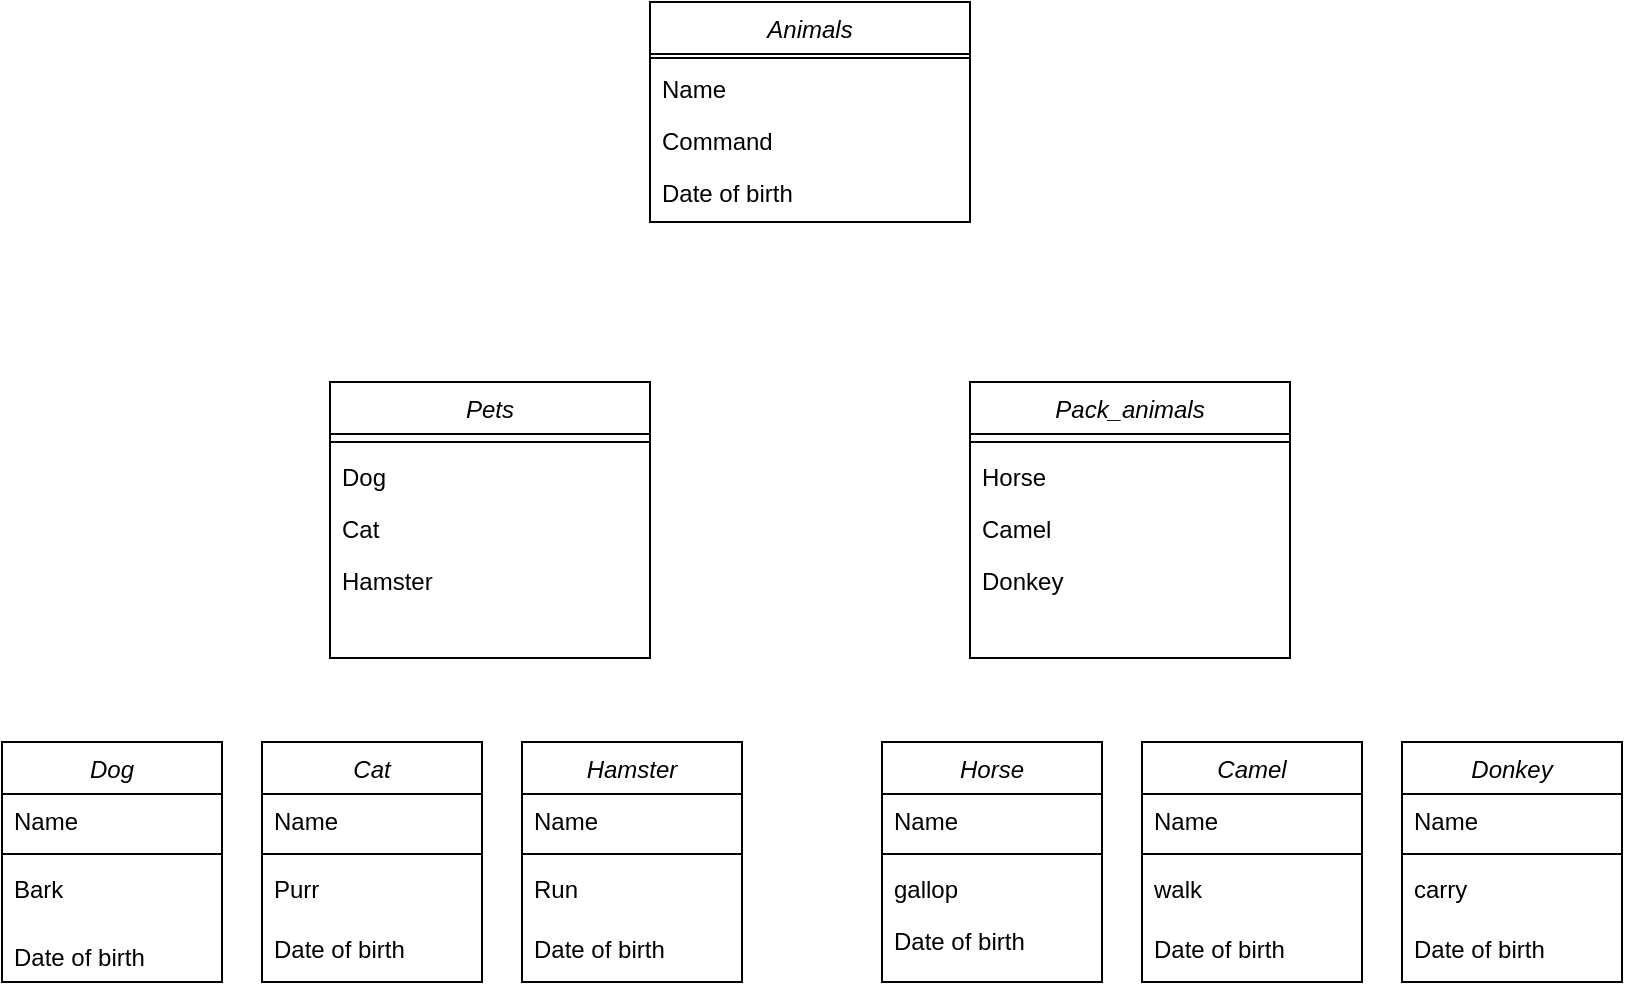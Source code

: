 <mxfile version="21.1.8" type="device">
  <diagram id="C5RBs43oDa-KdzZeNtuy" name="Page-1">
    <mxGraphModel dx="1114" dy="576" grid="1" gridSize="10" guides="1" tooltips="1" connect="1" arrows="1" fold="1" page="1" pageScale="1" pageWidth="827" pageHeight="1169" math="0" shadow="0">
      <root>
        <mxCell id="WIyWlLk6GJQsqaUBKTNV-0" />
        <mxCell id="WIyWlLk6GJQsqaUBKTNV-1" parent="WIyWlLk6GJQsqaUBKTNV-0" />
        <mxCell id="zkfFHV4jXpPFQw0GAbJ--0" value="Animals" style="swimlane;fontStyle=2;align=center;verticalAlign=top;childLayout=stackLayout;horizontal=1;startSize=26;horizontalStack=0;resizeParent=1;resizeLast=0;collapsible=1;marginBottom=0;rounded=0;shadow=0;strokeWidth=1;" parent="WIyWlLk6GJQsqaUBKTNV-1" vertex="1">
          <mxGeometry x="334" y="20" width="160" height="110" as="geometry">
            <mxRectangle x="230" y="140" width="160" height="26" as="alternateBounds" />
          </mxGeometry>
        </mxCell>
        <mxCell id="zkfFHV4jXpPFQw0GAbJ--4" value="" style="line;html=1;strokeWidth=1;align=left;verticalAlign=middle;spacingTop=-1;spacingLeft=3;spacingRight=3;rotatable=0;labelPosition=right;points=[];portConstraint=eastwest;" parent="zkfFHV4jXpPFQw0GAbJ--0" vertex="1">
          <mxGeometry y="26" width="160" height="4" as="geometry" />
        </mxCell>
        <mxCell id="HbKt0X6A09QCfkEnbSoC-3" value="Name" style="text;align=left;verticalAlign=top;spacingLeft=4;spacingRight=4;overflow=hidden;rotatable=0;points=[[0,0.5],[1,0.5]];portConstraint=eastwest;" vertex="1" parent="zkfFHV4jXpPFQw0GAbJ--0">
          <mxGeometry y="30" width="160" height="26" as="geometry" />
        </mxCell>
        <mxCell id="HbKt0X6A09QCfkEnbSoC-4" value="Command" style="text;align=left;verticalAlign=top;spacingLeft=4;spacingRight=4;overflow=hidden;rotatable=0;points=[[0,0.5],[1,0.5]];portConstraint=eastwest;" vertex="1" parent="zkfFHV4jXpPFQw0GAbJ--0">
          <mxGeometry y="56" width="160" height="26" as="geometry" />
        </mxCell>
        <mxCell id="HbKt0X6A09QCfkEnbSoC-22" value="Date of birth" style="text;align=left;verticalAlign=top;spacingLeft=4;spacingRight=4;overflow=hidden;rotatable=0;points=[[0,0.5],[1,0.5]];portConstraint=eastwest;" vertex="1" parent="zkfFHV4jXpPFQw0GAbJ--0">
          <mxGeometry y="82" width="160" height="26" as="geometry" />
        </mxCell>
        <mxCell id="MiLmbONVeYe6W8pyAvVv-0" value="Pack_animals" style="swimlane;fontStyle=2;align=center;verticalAlign=top;childLayout=stackLayout;horizontal=1;startSize=26;horizontalStack=0;resizeParent=1;resizeLast=0;collapsible=1;marginBottom=0;rounded=0;shadow=0;strokeWidth=1;" parent="WIyWlLk6GJQsqaUBKTNV-1" vertex="1">
          <mxGeometry x="494" y="210" width="160" height="138" as="geometry">
            <mxRectangle x="230" y="140" width="160" height="26" as="alternateBounds" />
          </mxGeometry>
        </mxCell>
        <mxCell id="MiLmbONVeYe6W8pyAvVv-2" value="" style="line;html=1;strokeWidth=1;align=left;verticalAlign=middle;spacingTop=-1;spacingLeft=3;spacingRight=3;rotatable=0;labelPosition=right;points=[];portConstraint=eastwest;" parent="MiLmbONVeYe6W8pyAvVv-0" vertex="1">
          <mxGeometry y="26" width="160" height="8" as="geometry" />
        </mxCell>
        <mxCell id="HbKt0X6A09QCfkEnbSoC-5" value="Horse" style="text;align=left;verticalAlign=top;spacingLeft=4;spacingRight=4;overflow=hidden;rotatable=0;points=[[0,0.5],[1,0.5]];portConstraint=eastwest;" vertex="1" parent="MiLmbONVeYe6W8pyAvVv-0">
          <mxGeometry y="34" width="160" height="26" as="geometry" />
        </mxCell>
        <mxCell id="HbKt0X6A09QCfkEnbSoC-6" value="Camel" style="text;align=left;verticalAlign=top;spacingLeft=4;spacingRight=4;overflow=hidden;rotatable=0;points=[[0,0.5],[1,0.5]];portConstraint=eastwest;" vertex="1" parent="MiLmbONVeYe6W8pyAvVv-0">
          <mxGeometry y="60" width="160" height="26" as="geometry" />
        </mxCell>
        <mxCell id="HbKt0X6A09QCfkEnbSoC-7" value="Donkey" style="text;align=left;verticalAlign=top;spacingLeft=4;spacingRight=4;overflow=hidden;rotatable=0;points=[[0,0.5],[1,0.5]];portConstraint=eastwest;" vertex="1" parent="MiLmbONVeYe6W8pyAvVv-0">
          <mxGeometry y="86" width="160" height="26" as="geometry" />
        </mxCell>
        <mxCell id="MiLmbONVeYe6W8pyAvVv-3" value="Pets" style="swimlane;fontStyle=2;align=center;verticalAlign=top;childLayout=stackLayout;horizontal=1;startSize=26;horizontalStack=0;resizeParent=1;resizeLast=0;collapsible=1;marginBottom=0;rounded=0;shadow=0;strokeWidth=1;" parent="WIyWlLk6GJQsqaUBKTNV-1" vertex="1">
          <mxGeometry x="174" y="210" width="160" height="138" as="geometry">
            <mxRectangle x="230" y="140" width="160" height="26" as="alternateBounds" />
          </mxGeometry>
        </mxCell>
        <mxCell id="MiLmbONVeYe6W8pyAvVv-5" value="" style="line;html=1;strokeWidth=1;align=left;verticalAlign=middle;spacingTop=-1;spacingLeft=3;spacingRight=3;rotatable=0;labelPosition=right;points=[];portConstraint=eastwest;" parent="MiLmbONVeYe6W8pyAvVv-3" vertex="1">
          <mxGeometry y="26" width="160" height="8" as="geometry" />
        </mxCell>
        <mxCell id="HbKt0X6A09QCfkEnbSoC-0" value="Dog" style="text;align=left;verticalAlign=top;spacingLeft=4;spacingRight=4;overflow=hidden;rotatable=0;points=[[0,0.5],[1,0.5]];portConstraint=eastwest;" vertex="1" parent="MiLmbONVeYe6W8pyAvVv-3">
          <mxGeometry y="34" width="160" height="26" as="geometry" />
        </mxCell>
        <mxCell id="HbKt0X6A09QCfkEnbSoC-1" value="Cat" style="text;align=left;verticalAlign=top;spacingLeft=4;spacingRight=4;overflow=hidden;rotatable=0;points=[[0,0.5],[1,0.5]];portConstraint=eastwest;" vertex="1" parent="MiLmbONVeYe6W8pyAvVv-3">
          <mxGeometry y="60" width="160" height="26" as="geometry" />
        </mxCell>
        <mxCell id="MiLmbONVeYe6W8pyAvVv-4" value="Hamster" style="text;align=left;verticalAlign=top;spacingLeft=4;spacingRight=4;overflow=hidden;rotatable=0;points=[[0,0.5],[1,0.5]];portConstraint=eastwest;" parent="MiLmbONVeYe6W8pyAvVv-3" vertex="1">
          <mxGeometry y="86" width="160" height="26" as="geometry" />
        </mxCell>
        <mxCell id="MiLmbONVeYe6W8pyAvVv-12" value="Hamster" style="swimlane;fontStyle=2;align=center;verticalAlign=top;childLayout=stackLayout;horizontal=1;startSize=26;horizontalStack=0;resizeParent=1;resizeLast=0;collapsible=1;marginBottom=0;rounded=0;shadow=0;strokeWidth=1;" parent="WIyWlLk6GJQsqaUBKTNV-1" vertex="1">
          <mxGeometry x="270" y="390" width="110" height="120" as="geometry">
            <mxRectangle x="230" y="140" width="160" height="26" as="alternateBounds" />
          </mxGeometry>
        </mxCell>
        <mxCell id="MiLmbONVeYe6W8pyAvVv-13" value="Name" style="text;align=left;verticalAlign=top;spacingLeft=4;spacingRight=4;overflow=hidden;rotatable=0;points=[[0,0.5],[1,0.5]];portConstraint=eastwest;" parent="MiLmbONVeYe6W8pyAvVv-12" vertex="1">
          <mxGeometry y="26" width="110" height="26" as="geometry" />
        </mxCell>
        <mxCell id="MiLmbONVeYe6W8pyAvVv-14" value="" style="line;html=1;strokeWidth=1;align=left;verticalAlign=middle;spacingTop=-1;spacingLeft=3;spacingRight=3;rotatable=0;labelPosition=right;points=[];portConstraint=eastwest;" parent="MiLmbONVeYe6W8pyAvVv-12" vertex="1">
          <mxGeometry y="52" width="110" height="8" as="geometry" />
        </mxCell>
        <mxCell id="MiLmbONVeYe6W8pyAvVv-34" value="Run" style="text;align=left;verticalAlign=top;spacingLeft=4;spacingRight=4;overflow=hidden;rotatable=0;points=[[0,0.5],[1,0.5]];portConstraint=eastwest;" parent="MiLmbONVeYe6W8pyAvVv-12" vertex="1">
          <mxGeometry y="60" width="110" height="30" as="geometry" />
        </mxCell>
        <mxCell id="HbKt0X6A09QCfkEnbSoC-18" value="Date of birth" style="text;align=left;verticalAlign=top;spacingLeft=4;spacingRight=4;overflow=hidden;rotatable=0;points=[[0,0.5],[1,0.5]];portConstraint=eastwest;" vertex="1" parent="MiLmbONVeYe6W8pyAvVv-12">
          <mxGeometry y="90" width="110" height="30" as="geometry" />
        </mxCell>
        <mxCell id="MiLmbONVeYe6W8pyAvVv-15" value="Cat" style="swimlane;fontStyle=2;align=center;verticalAlign=top;childLayout=stackLayout;horizontal=1;startSize=26;horizontalStack=0;resizeParent=1;resizeLast=0;collapsible=1;marginBottom=0;rounded=0;shadow=0;strokeWidth=1;" parent="WIyWlLk6GJQsqaUBKTNV-1" vertex="1">
          <mxGeometry x="140" y="390" width="110" height="120" as="geometry">
            <mxRectangle x="230" y="140" width="160" height="26" as="alternateBounds" />
          </mxGeometry>
        </mxCell>
        <mxCell id="MiLmbONVeYe6W8pyAvVv-16" value="Name" style="text;align=left;verticalAlign=top;spacingLeft=4;spacingRight=4;overflow=hidden;rotatable=0;points=[[0,0.5],[1,0.5]];portConstraint=eastwest;" parent="MiLmbONVeYe6W8pyAvVv-15" vertex="1">
          <mxGeometry y="26" width="110" height="26" as="geometry" />
        </mxCell>
        <mxCell id="MiLmbONVeYe6W8pyAvVv-17" value="" style="line;html=1;strokeWidth=1;align=left;verticalAlign=middle;spacingTop=-1;spacingLeft=3;spacingRight=3;rotatable=0;labelPosition=right;points=[];portConstraint=eastwest;" parent="MiLmbONVeYe6W8pyAvVv-15" vertex="1">
          <mxGeometry y="52" width="110" height="8" as="geometry" />
        </mxCell>
        <mxCell id="MiLmbONVeYe6W8pyAvVv-33" value="Purr" style="text;align=left;verticalAlign=top;spacingLeft=4;spacingRight=4;overflow=hidden;rotatable=0;points=[[0,0.5],[1,0.5]];portConstraint=eastwest;" parent="MiLmbONVeYe6W8pyAvVv-15" vertex="1">
          <mxGeometry y="60" width="110" height="30" as="geometry" />
        </mxCell>
        <mxCell id="HbKt0X6A09QCfkEnbSoC-17" value="Date of birth" style="text;align=left;verticalAlign=top;spacingLeft=4;spacingRight=4;overflow=hidden;rotatable=0;points=[[0,0.5],[1,0.5]];portConstraint=eastwest;" vertex="1" parent="MiLmbONVeYe6W8pyAvVv-15">
          <mxGeometry y="90" width="110" height="30" as="geometry" />
        </mxCell>
        <mxCell id="MiLmbONVeYe6W8pyAvVv-18" value="Dog" style="swimlane;fontStyle=2;align=center;verticalAlign=top;childLayout=stackLayout;horizontal=1;startSize=26;horizontalStack=0;resizeParent=1;resizeLast=0;collapsible=1;marginBottom=0;rounded=0;shadow=0;strokeWidth=1;" parent="WIyWlLk6GJQsqaUBKTNV-1" vertex="1">
          <mxGeometry x="10" y="390" width="110" height="120" as="geometry">
            <mxRectangle x="230" y="140" width="160" height="26" as="alternateBounds" />
          </mxGeometry>
        </mxCell>
        <mxCell id="MiLmbONVeYe6W8pyAvVv-19" value="Name" style="text;align=left;verticalAlign=top;spacingLeft=4;spacingRight=4;overflow=hidden;rotatable=0;points=[[0,0.5],[1,0.5]];portConstraint=eastwest;" parent="MiLmbONVeYe6W8pyAvVv-18" vertex="1">
          <mxGeometry y="26" width="110" height="26" as="geometry" />
        </mxCell>
        <mxCell id="MiLmbONVeYe6W8pyAvVv-20" value="" style="line;html=1;strokeWidth=1;align=left;verticalAlign=middle;spacingTop=-1;spacingLeft=3;spacingRight=3;rotatable=0;labelPosition=right;points=[];portConstraint=eastwest;" parent="MiLmbONVeYe6W8pyAvVv-18" vertex="1">
          <mxGeometry y="52" width="110" height="8" as="geometry" />
        </mxCell>
        <mxCell id="MiLmbONVeYe6W8pyAvVv-32" value="Bark" style="text;align=left;verticalAlign=top;spacingLeft=4;spacingRight=4;overflow=hidden;rotatable=0;points=[[0,0.5],[1,0.5]];portConstraint=eastwest;" parent="MiLmbONVeYe6W8pyAvVv-18" vertex="1">
          <mxGeometry y="60" width="110" height="34" as="geometry" />
        </mxCell>
        <mxCell id="HbKt0X6A09QCfkEnbSoC-15" value="Date of birth" style="text;align=left;verticalAlign=top;spacingLeft=4;spacingRight=4;overflow=hidden;rotatable=0;points=[[0,0.5],[1,0.5]];portConstraint=eastwest;" vertex="1" parent="MiLmbONVeYe6W8pyAvVv-18">
          <mxGeometry y="94" width="110" height="26" as="geometry" />
        </mxCell>
        <mxCell id="MiLmbONVeYe6W8pyAvVv-21" value="Horse" style="swimlane;fontStyle=2;align=center;verticalAlign=top;childLayout=stackLayout;horizontal=1;startSize=26;horizontalStack=0;resizeParent=1;resizeLast=0;collapsible=1;marginBottom=0;rounded=0;shadow=0;strokeWidth=1;" parent="WIyWlLk6GJQsqaUBKTNV-1" vertex="1">
          <mxGeometry x="450" y="390" width="110" height="120" as="geometry">
            <mxRectangle x="230" y="140" width="160" height="26" as="alternateBounds" />
          </mxGeometry>
        </mxCell>
        <mxCell id="MiLmbONVeYe6W8pyAvVv-22" value="Name" style="text;align=left;verticalAlign=top;spacingLeft=4;spacingRight=4;overflow=hidden;rotatable=0;points=[[0,0.5],[1,0.5]];portConstraint=eastwest;" parent="MiLmbONVeYe6W8pyAvVv-21" vertex="1">
          <mxGeometry y="26" width="110" height="26" as="geometry" />
        </mxCell>
        <mxCell id="MiLmbONVeYe6W8pyAvVv-23" value="" style="line;html=1;strokeWidth=1;align=left;verticalAlign=middle;spacingTop=-1;spacingLeft=3;spacingRight=3;rotatable=0;labelPosition=right;points=[];portConstraint=eastwest;" parent="MiLmbONVeYe6W8pyAvVv-21" vertex="1">
          <mxGeometry y="52" width="110" height="8" as="geometry" />
        </mxCell>
        <mxCell id="MiLmbONVeYe6W8pyAvVv-36" value="gallop" style="text;align=left;verticalAlign=top;spacingLeft=4;spacingRight=4;overflow=hidden;rotatable=0;points=[[0,0.5],[1,0.5]];portConstraint=eastwest;" parent="MiLmbONVeYe6W8pyAvVv-21" vertex="1">
          <mxGeometry y="60" width="110" height="26" as="geometry" />
        </mxCell>
        <mxCell id="HbKt0X6A09QCfkEnbSoC-19" value="Date of birth" style="text;align=left;verticalAlign=top;spacingLeft=4;spacingRight=4;overflow=hidden;rotatable=0;points=[[0,0.5],[1,0.5]];portConstraint=eastwest;" vertex="1" parent="MiLmbONVeYe6W8pyAvVv-21">
          <mxGeometry y="86" width="110" height="26" as="geometry" />
        </mxCell>
        <mxCell id="MiLmbONVeYe6W8pyAvVv-24" value="Camel" style="swimlane;fontStyle=2;align=center;verticalAlign=top;childLayout=stackLayout;horizontal=1;startSize=26;horizontalStack=0;resizeParent=1;resizeLast=0;collapsible=1;marginBottom=0;rounded=0;shadow=0;strokeWidth=1;" parent="WIyWlLk6GJQsqaUBKTNV-1" vertex="1">
          <mxGeometry x="580" y="390" width="110" height="120" as="geometry">
            <mxRectangle x="230" y="140" width="160" height="26" as="alternateBounds" />
          </mxGeometry>
        </mxCell>
        <mxCell id="MiLmbONVeYe6W8pyAvVv-25" value="Name" style="text;align=left;verticalAlign=top;spacingLeft=4;spacingRight=4;overflow=hidden;rotatable=0;points=[[0,0.5],[1,0.5]];portConstraint=eastwest;" parent="MiLmbONVeYe6W8pyAvVv-24" vertex="1">
          <mxGeometry y="26" width="110" height="26" as="geometry" />
        </mxCell>
        <mxCell id="MiLmbONVeYe6W8pyAvVv-26" value="" style="line;html=1;strokeWidth=1;align=left;verticalAlign=middle;spacingTop=-1;spacingLeft=3;spacingRight=3;rotatable=0;labelPosition=right;points=[];portConstraint=eastwest;" parent="MiLmbONVeYe6W8pyAvVv-24" vertex="1">
          <mxGeometry y="52" width="110" height="8" as="geometry" />
        </mxCell>
        <mxCell id="MiLmbONVeYe6W8pyAvVv-35" value="walk" style="text;align=left;verticalAlign=top;spacingLeft=4;spacingRight=4;overflow=hidden;rotatable=0;points=[[0,0.5],[1,0.5]];portConstraint=eastwest;" parent="MiLmbONVeYe6W8pyAvVv-24" vertex="1">
          <mxGeometry y="60" width="110" height="30" as="geometry" />
        </mxCell>
        <mxCell id="HbKt0X6A09QCfkEnbSoC-20" value="Date of birth" style="text;align=left;verticalAlign=top;spacingLeft=4;spacingRight=4;overflow=hidden;rotatable=0;points=[[0,0.5],[1,0.5]];portConstraint=eastwest;" vertex="1" parent="MiLmbONVeYe6W8pyAvVv-24">
          <mxGeometry y="90" width="110" height="30" as="geometry" />
        </mxCell>
        <mxCell id="MiLmbONVeYe6W8pyAvVv-27" value="Donkey" style="swimlane;fontStyle=2;align=center;verticalAlign=top;childLayout=stackLayout;horizontal=1;startSize=26;horizontalStack=0;resizeParent=1;resizeLast=0;collapsible=1;marginBottom=0;rounded=0;shadow=0;strokeWidth=1;" parent="WIyWlLk6GJQsqaUBKTNV-1" vertex="1">
          <mxGeometry x="710" y="390" width="110" height="120" as="geometry">
            <mxRectangle x="230" y="140" width="160" height="26" as="alternateBounds" />
          </mxGeometry>
        </mxCell>
        <mxCell id="MiLmbONVeYe6W8pyAvVv-28" value="Name" style="text;align=left;verticalAlign=top;spacingLeft=4;spacingRight=4;overflow=hidden;rotatable=0;points=[[0,0.5],[1,0.5]];portConstraint=eastwest;" parent="MiLmbONVeYe6W8pyAvVv-27" vertex="1">
          <mxGeometry y="26" width="110" height="26" as="geometry" />
        </mxCell>
        <mxCell id="MiLmbONVeYe6W8pyAvVv-29" value="" style="line;html=1;strokeWidth=1;align=left;verticalAlign=middle;spacingTop=-1;spacingLeft=3;spacingRight=3;rotatable=0;labelPosition=right;points=[];portConstraint=eastwest;" parent="MiLmbONVeYe6W8pyAvVv-27" vertex="1">
          <mxGeometry y="52" width="110" height="8" as="geometry" />
        </mxCell>
        <mxCell id="MiLmbONVeYe6W8pyAvVv-37" value="carry" style="text;align=left;verticalAlign=top;spacingLeft=4;spacingRight=4;overflow=hidden;rotatable=0;points=[[0,0.5],[1,0.5]];portConstraint=eastwest;" parent="MiLmbONVeYe6W8pyAvVv-27" vertex="1">
          <mxGeometry y="60" width="110" height="30" as="geometry" />
        </mxCell>
        <mxCell id="HbKt0X6A09QCfkEnbSoC-21" value="Date of birth" style="text;align=left;verticalAlign=top;spacingLeft=4;spacingRight=4;overflow=hidden;rotatable=0;points=[[0,0.5],[1,0.5]];portConstraint=eastwest;" vertex="1" parent="MiLmbONVeYe6W8pyAvVv-27">
          <mxGeometry y="90" width="110" height="30" as="geometry" />
        </mxCell>
      </root>
    </mxGraphModel>
  </diagram>
</mxfile>
